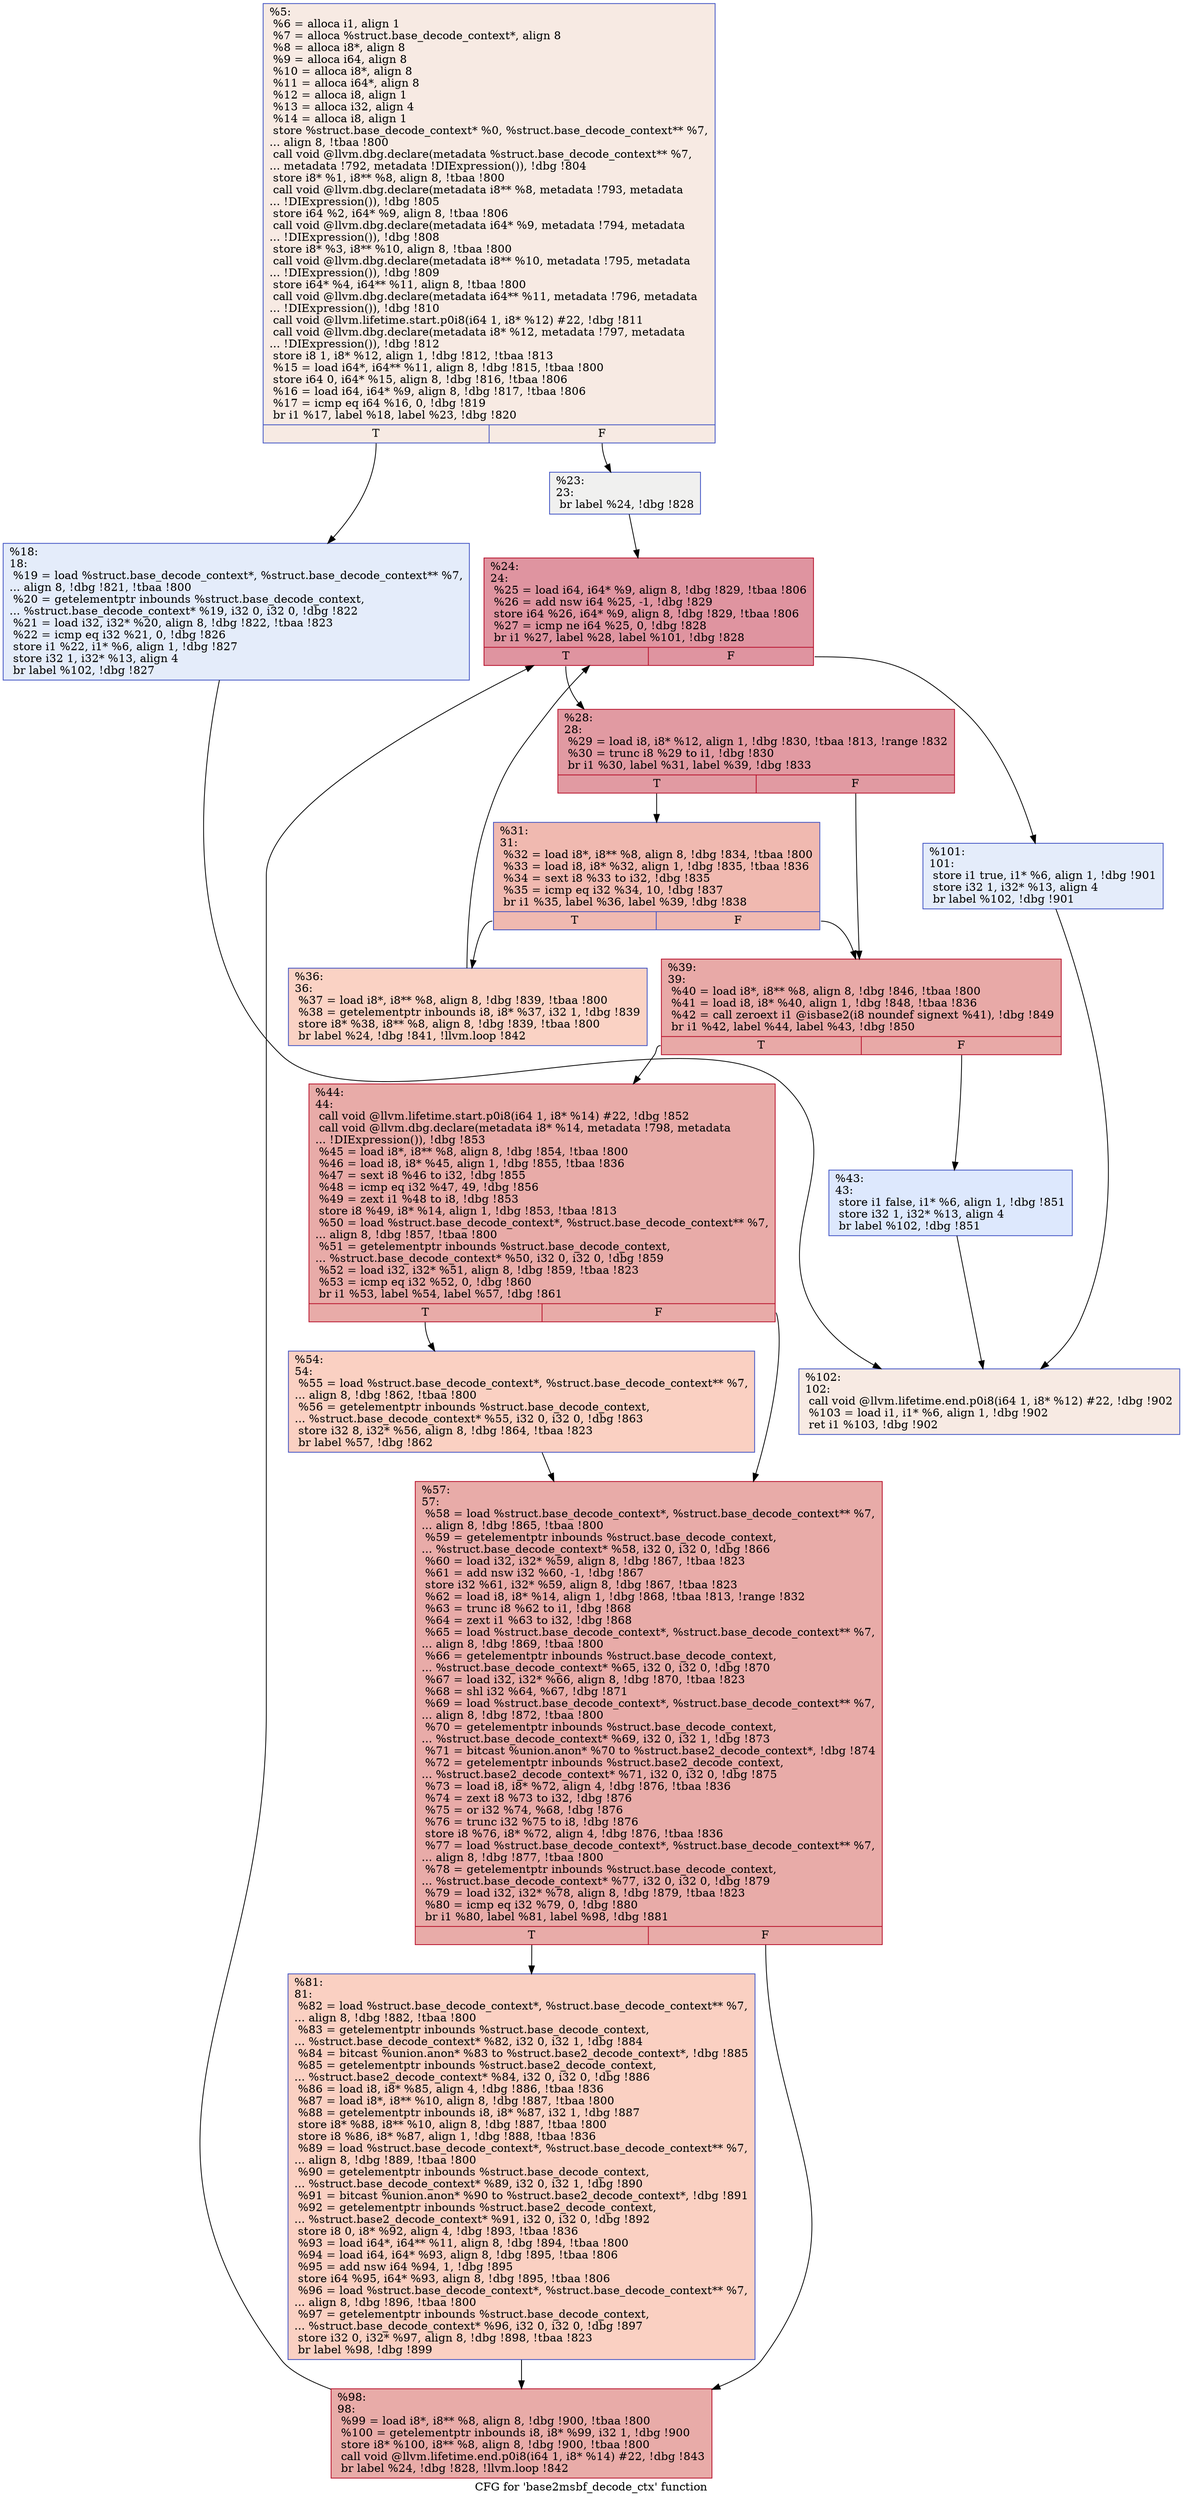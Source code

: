 digraph "CFG for 'base2msbf_decode_ctx' function" {
	label="CFG for 'base2msbf_decode_ctx' function";

	Node0xde19e0 [shape=record,color="#3d50c3ff", style=filled, fillcolor="#eed0c070",label="{%5:\l  %6 = alloca i1, align 1\l  %7 = alloca %struct.base_decode_context*, align 8\l  %8 = alloca i8*, align 8\l  %9 = alloca i64, align 8\l  %10 = alloca i8*, align 8\l  %11 = alloca i64*, align 8\l  %12 = alloca i8, align 1\l  %13 = alloca i32, align 4\l  %14 = alloca i8, align 1\l  store %struct.base_decode_context* %0, %struct.base_decode_context** %7,\l... align 8, !tbaa !800\l  call void @llvm.dbg.declare(metadata %struct.base_decode_context** %7,\l... metadata !792, metadata !DIExpression()), !dbg !804\l  store i8* %1, i8** %8, align 8, !tbaa !800\l  call void @llvm.dbg.declare(metadata i8** %8, metadata !793, metadata\l... !DIExpression()), !dbg !805\l  store i64 %2, i64* %9, align 8, !tbaa !806\l  call void @llvm.dbg.declare(metadata i64* %9, metadata !794, metadata\l... !DIExpression()), !dbg !808\l  store i8* %3, i8** %10, align 8, !tbaa !800\l  call void @llvm.dbg.declare(metadata i8** %10, metadata !795, metadata\l... !DIExpression()), !dbg !809\l  store i64* %4, i64** %11, align 8, !tbaa !800\l  call void @llvm.dbg.declare(metadata i64** %11, metadata !796, metadata\l... !DIExpression()), !dbg !810\l  call void @llvm.lifetime.start.p0i8(i64 1, i8* %12) #22, !dbg !811\l  call void @llvm.dbg.declare(metadata i8* %12, metadata !797, metadata\l... !DIExpression()), !dbg !812\l  store i8 1, i8* %12, align 1, !dbg !812, !tbaa !813\l  %15 = load i64*, i64** %11, align 8, !dbg !815, !tbaa !800\l  store i64 0, i64* %15, align 8, !dbg !816, !tbaa !806\l  %16 = load i64, i64* %9, align 8, !dbg !817, !tbaa !806\l  %17 = icmp eq i64 %16, 0, !dbg !819\l  br i1 %17, label %18, label %23, !dbg !820\l|{<s0>T|<s1>F}}"];
	Node0xde19e0:s0 -> Node0xde1ac0;
	Node0xde19e0:s1 -> Node0xde1b10;
	Node0xde1ac0 [shape=record,color="#3d50c3ff", style=filled, fillcolor="#c1d4f470",label="{%18:\l18:                                               \l  %19 = load %struct.base_decode_context*, %struct.base_decode_context** %7,\l... align 8, !dbg !821, !tbaa !800\l  %20 = getelementptr inbounds %struct.base_decode_context,\l... %struct.base_decode_context* %19, i32 0, i32 0, !dbg !822\l  %21 = load i32, i32* %20, align 8, !dbg !822, !tbaa !823\l  %22 = icmp eq i32 %21, 0, !dbg !826\l  store i1 %22, i1* %6, align 1, !dbg !827\l  store i32 1, i32* %13, align 4\l  br label %102, !dbg !827\l}"];
	Node0xde1ac0 -> Node0xde1f20;
	Node0xde1b10 [shape=record,color="#3d50c3ff", style=filled, fillcolor="#dedcdb70",label="{%23:\l23:                                               \l  br label %24, !dbg !828\l}"];
	Node0xde1b10 -> Node0xde1b60;
	Node0xde1b60 [shape=record,color="#b70d28ff", style=filled, fillcolor="#b70d2870",label="{%24:\l24:                                               \l  %25 = load i64, i64* %9, align 8, !dbg !829, !tbaa !806\l  %26 = add nsw i64 %25, -1, !dbg !829\l  store i64 %26, i64* %9, align 8, !dbg !829, !tbaa !806\l  %27 = icmp ne i64 %25, 0, !dbg !828\l  br i1 %27, label %28, label %101, !dbg !828\l|{<s0>T|<s1>F}}"];
	Node0xde1b60:s0 -> Node0xde1bb0;
	Node0xde1b60:s1 -> Node0xde1ed0;
	Node0xde1bb0 [shape=record,color="#b70d28ff", style=filled, fillcolor="#bb1b2c70",label="{%28:\l28:                                               \l  %29 = load i8, i8* %12, align 1, !dbg !830, !tbaa !813, !range !832\l  %30 = trunc i8 %29 to i1, !dbg !830\l  br i1 %30, label %31, label %39, !dbg !833\l|{<s0>T|<s1>F}}"];
	Node0xde1bb0:s0 -> Node0xde1c00;
	Node0xde1bb0:s1 -> Node0xde1ca0;
	Node0xde1c00 [shape=record,color="#3d50c3ff", style=filled, fillcolor="#de614d70",label="{%31:\l31:                                               \l  %32 = load i8*, i8** %8, align 8, !dbg !834, !tbaa !800\l  %33 = load i8, i8* %32, align 1, !dbg !835, !tbaa !836\l  %34 = sext i8 %33 to i32, !dbg !835\l  %35 = icmp eq i32 %34, 10, !dbg !837\l  br i1 %35, label %36, label %39, !dbg !838\l|{<s0>T|<s1>F}}"];
	Node0xde1c00:s0 -> Node0xde1c50;
	Node0xde1c00:s1 -> Node0xde1ca0;
	Node0xde1c50 [shape=record,color="#3d50c3ff", style=filled, fillcolor="#f4987a70",label="{%36:\l36:                                               \l  %37 = load i8*, i8** %8, align 8, !dbg !839, !tbaa !800\l  %38 = getelementptr inbounds i8, i8* %37, i32 1, !dbg !839\l  store i8* %38, i8** %8, align 8, !dbg !839, !tbaa !800\l  br label %24, !dbg !841, !llvm.loop !842\l}"];
	Node0xde1c50 -> Node0xde1b60;
	Node0xde1ca0 [shape=record,color="#b70d28ff", style=filled, fillcolor="#ca3b3770",label="{%39:\l39:                                               \l  %40 = load i8*, i8** %8, align 8, !dbg !846, !tbaa !800\l  %41 = load i8, i8* %40, align 1, !dbg !848, !tbaa !836\l  %42 = call zeroext i1 @isbase2(i8 noundef signext %41), !dbg !849\l  br i1 %42, label %44, label %43, !dbg !850\l|{<s0>T|<s1>F}}"];
	Node0xde1ca0:s0 -> Node0xde1d40;
	Node0xde1ca0:s1 -> Node0xde1cf0;
	Node0xde1cf0 [shape=record,color="#3d50c3ff", style=filled, fillcolor="#b2ccfb70",label="{%43:\l43:                                               \l  store i1 false, i1* %6, align 1, !dbg !851\l  store i32 1, i32* %13, align 4\l  br label %102, !dbg !851\l}"];
	Node0xde1cf0 -> Node0xde1f20;
	Node0xde1d40 [shape=record,color="#b70d28ff", style=filled, fillcolor="#cc403a70",label="{%44:\l44:                                               \l  call void @llvm.lifetime.start.p0i8(i64 1, i8* %14) #22, !dbg !852\l  call void @llvm.dbg.declare(metadata i8* %14, metadata !798, metadata\l... !DIExpression()), !dbg !853\l  %45 = load i8*, i8** %8, align 8, !dbg !854, !tbaa !800\l  %46 = load i8, i8* %45, align 1, !dbg !855, !tbaa !836\l  %47 = sext i8 %46 to i32, !dbg !855\l  %48 = icmp eq i32 %47, 49, !dbg !856\l  %49 = zext i1 %48 to i8, !dbg !853\l  store i8 %49, i8* %14, align 1, !dbg !853, !tbaa !813\l  %50 = load %struct.base_decode_context*, %struct.base_decode_context** %7,\l... align 8, !dbg !857, !tbaa !800\l  %51 = getelementptr inbounds %struct.base_decode_context,\l... %struct.base_decode_context* %50, i32 0, i32 0, !dbg !859\l  %52 = load i32, i32* %51, align 8, !dbg !859, !tbaa !823\l  %53 = icmp eq i32 %52, 0, !dbg !860\l  br i1 %53, label %54, label %57, !dbg !861\l|{<s0>T|<s1>F}}"];
	Node0xde1d40:s0 -> Node0xde1d90;
	Node0xde1d40:s1 -> Node0xde1de0;
	Node0xde1d90 [shape=record,color="#3d50c3ff", style=filled, fillcolor="#f3947570",label="{%54:\l54:                                               \l  %55 = load %struct.base_decode_context*, %struct.base_decode_context** %7,\l... align 8, !dbg !862, !tbaa !800\l  %56 = getelementptr inbounds %struct.base_decode_context,\l... %struct.base_decode_context* %55, i32 0, i32 0, !dbg !863\l  store i32 8, i32* %56, align 8, !dbg !864, !tbaa !823\l  br label %57, !dbg !862\l}"];
	Node0xde1d90 -> Node0xde1de0;
	Node0xde1de0 [shape=record,color="#b70d28ff", style=filled, fillcolor="#cc403a70",label="{%57:\l57:                                               \l  %58 = load %struct.base_decode_context*, %struct.base_decode_context** %7,\l... align 8, !dbg !865, !tbaa !800\l  %59 = getelementptr inbounds %struct.base_decode_context,\l... %struct.base_decode_context* %58, i32 0, i32 0, !dbg !866\l  %60 = load i32, i32* %59, align 8, !dbg !867, !tbaa !823\l  %61 = add nsw i32 %60, -1, !dbg !867\l  store i32 %61, i32* %59, align 8, !dbg !867, !tbaa !823\l  %62 = load i8, i8* %14, align 1, !dbg !868, !tbaa !813, !range !832\l  %63 = trunc i8 %62 to i1, !dbg !868\l  %64 = zext i1 %63 to i32, !dbg !868\l  %65 = load %struct.base_decode_context*, %struct.base_decode_context** %7,\l... align 8, !dbg !869, !tbaa !800\l  %66 = getelementptr inbounds %struct.base_decode_context,\l... %struct.base_decode_context* %65, i32 0, i32 0, !dbg !870\l  %67 = load i32, i32* %66, align 8, !dbg !870, !tbaa !823\l  %68 = shl i32 %64, %67, !dbg !871\l  %69 = load %struct.base_decode_context*, %struct.base_decode_context** %7,\l... align 8, !dbg !872, !tbaa !800\l  %70 = getelementptr inbounds %struct.base_decode_context,\l... %struct.base_decode_context* %69, i32 0, i32 1, !dbg !873\l  %71 = bitcast %union.anon* %70 to %struct.base2_decode_context*, !dbg !874\l  %72 = getelementptr inbounds %struct.base2_decode_context,\l... %struct.base2_decode_context* %71, i32 0, i32 0, !dbg !875\l  %73 = load i8, i8* %72, align 4, !dbg !876, !tbaa !836\l  %74 = zext i8 %73 to i32, !dbg !876\l  %75 = or i32 %74, %68, !dbg !876\l  %76 = trunc i32 %75 to i8, !dbg !876\l  store i8 %76, i8* %72, align 4, !dbg !876, !tbaa !836\l  %77 = load %struct.base_decode_context*, %struct.base_decode_context** %7,\l... align 8, !dbg !877, !tbaa !800\l  %78 = getelementptr inbounds %struct.base_decode_context,\l... %struct.base_decode_context* %77, i32 0, i32 0, !dbg !879\l  %79 = load i32, i32* %78, align 8, !dbg !879, !tbaa !823\l  %80 = icmp eq i32 %79, 0, !dbg !880\l  br i1 %80, label %81, label %98, !dbg !881\l|{<s0>T|<s1>F}}"];
	Node0xde1de0:s0 -> Node0xde1e30;
	Node0xde1de0:s1 -> Node0xde1e80;
	Node0xde1e30 [shape=record,color="#3d50c3ff", style=filled, fillcolor="#f3947570",label="{%81:\l81:                                               \l  %82 = load %struct.base_decode_context*, %struct.base_decode_context** %7,\l... align 8, !dbg !882, !tbaa !800\l  %83 = getelementptr inbounds %struct.base_decode_context,\l... %struct.base_decode_context* %82, i32 0, i32 1, !dbg !884\l  %84 = bitcast %union.anon* %83 to %struct.base2_decode_context*, !dbg !885\l  %85 = getelementptr inbounds %struct.base2_decode_context,\l... %struct.base2_decode_context* %84, i32 0, i32 0, !dbg !886\l  %86 = load i8, i8* %85, align 4, !dbg !886, !tbaa !836\l  %87 = load i8*, i8** %10, align 8, !dbg !887, !tbaa !800\l  %88 = getelementptr inbounds i8, i8* %87, i32 1, !dbg !887\l  store i8* %88, i8** %10, align 8, !dbg !887, !tbaa !800\l  store i8 %86, i8* %87, align 1, !dbg !888, !tbaa !836\l  %89 = load %struct.base_decode_context*, %struct.base_decode_context** %7,\l... align 8, !dbg !889, !tbaa !800\l  %90 = getelementptr inbounds %struct.base_decode_context,\l... %struct.base_decode_context* %89, i32 0, i32 1, !dbg !890\l  %91 = bitcast %union.anon* %90 to %struct.base2_decode_context*, !dbg !891\l  %92 = getelementptr inbounds %struct.base2_decode_context,\l... %struct.base2_decode_context* %91, i32 0, i32 0, !dbg !892\l  store i8 0, i8* %92, align 4, !dbg !893, !tbaa !836\l  %93 = load i64*, i64** %11, align 8, !dbg !894, !tbaa !800\l  %94 = load i64, i64* %93, align 8, !dbg !895, !tbaa !806\l  %95 = add nsw i64 %94, 1, !dbg !895\l  store i64 %95, i64* %93, align 8, !dbg !895, !tbaa !806\l  %96 = load %struct.base_decode_context*, %struct.base_decode_context** %7,\l... align 8, !dbg !896, !tbaa !800\l  %97 = getelementptr inbounds %struct.base_decode_context,\l... %struct.base_decode_context* %96, i32 0, i32 0, !dbg !897\l  store i32 0, i32* %97, align 8, !dbg !898, !tbaa !823\l  br label %98, !dbg !899\l}"];
	Node0xde1e30 -> Node0xde1e80;
	Node0xde1e80 [shape=record,color="#b70d28ff", style=filled, fillcolor="#cc403a70",label="{%98:\l98:                                               \l  %99 = load i8*, i8** %8, align 8, !dbg !900, !tbaa !800\l  %100 = getelementptr inbounds i8, i8* %99, i32 1, !dbg !900\l  store i8* %100, i8** %8, align 8, !dbg !900, !tbaa !800\l  call void @llvm.lifetime.end.p0i8(i64 1, i8* %14) #22, !dbg !843\l  br label %24, !dbg !828, !llvm.loop !842\l}"];
	Node0xde1e80 -> Node0xde1b60;
	Node0xde1ed0 [shape=record,color="#3d50c3ff", style=filled, fillcolor="#c1d4f470",label="{%101:\l101:                                              \l  store i1 true, i1* %6, align 1, !dbg !901\l  store i32 1, i32* %13, align 4\l  br label %102, !dbg !901\l}"];
	Node0xde1ed0 -> Node0xde1f20;
	Node0xde1f20 [shape=record,color="#3d50c3ff", style=filled, fillcolor="#eed0c070",label="{%102:\l102:                                              \l  call void @llvm.lifetime.end.p0i8(i64 1, i8* %12) #22, !dbg !902\l  %103 = load i1, i1* %6, align 1, !dbg !902\l  ret i1 %103, !dbg !902\l}"];
}
